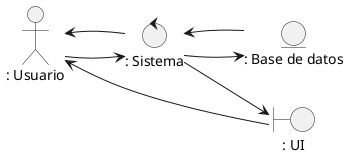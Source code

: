 @startuml uc1_signUp

left to right direction

actor ": Usuario" as user

entity ": Base de datos" as mod
boundary ": UI" as vis
control ": Sistema" as con

vis --> user
user --> con
con --> vis
con --> user
con --> mod
mod --> con 

@enduml
